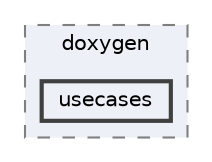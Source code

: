 digraph "external/taskflow/doxygen/usecases"
{
 // LATEX_PDF_SIZE
  bgcolor="transparent";
  edge [fontname=Helvetica,fontsize=10,labelfontname=Helvetica,labelfontsize=10];
  node [fontname=Helvetica,fontsize=10,shape=box,height=0.2,width=0.4];
  compound=true
  subgraph clusterdir_56e2c1c47c3f6dd7693de5e2667e6bae {
    graph [ bgcolor="#edf0f7", pencolor="grey50", label="doxygen", fontname=Helvetica,fontsize=10 style="filled,dashed", URL="dir_56e2c1c47c3f6dd7693de5e2667e6bae.html",tooltip=""]
  dir_94712a61d0e62b5093b79b3111e0c63a [label="usecases", fillcolor="#edf0f7", color="grey25", style="filled,bold", URL="dir_94712a61d0e62b5093b79b3111e0c63a.html",tooltip=""];
  }
}
